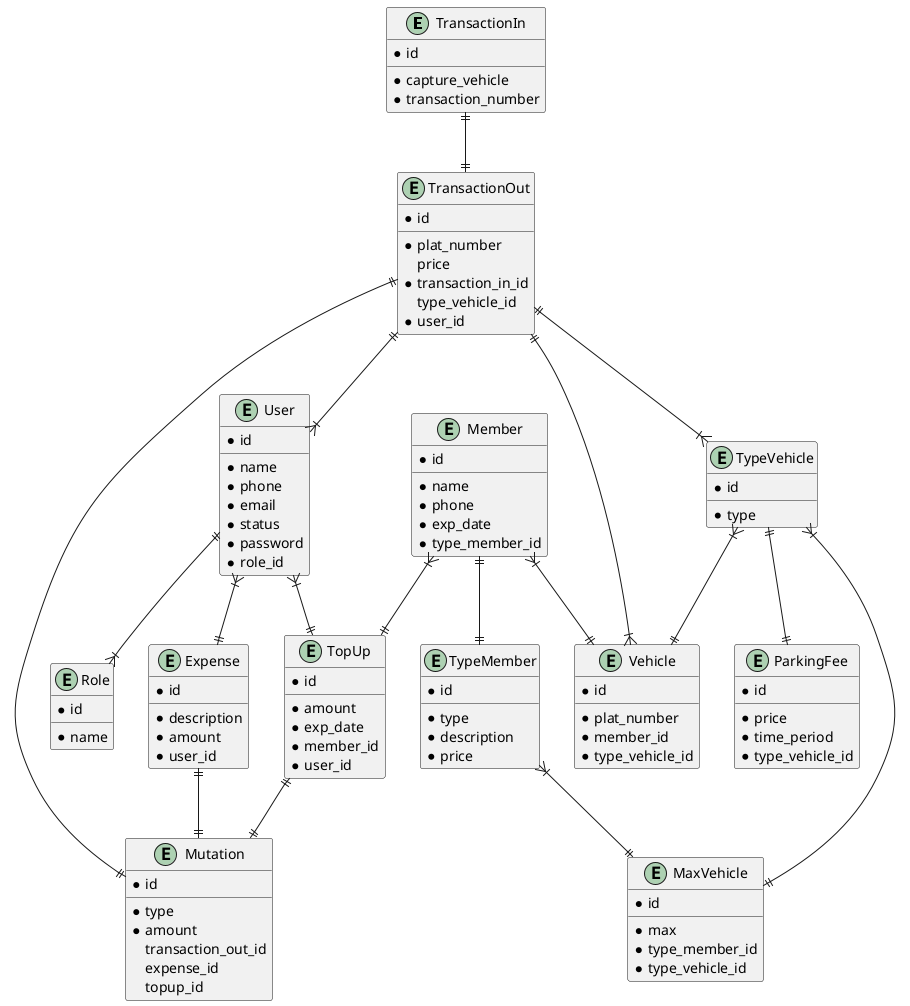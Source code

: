@startuml Database

entity TransactionIn {
  * id
  __
  * capture_vehicle
  * transaction_number
}

entity TransactionOut {
  * id
  __
  * plat_number
  price
  * transaction_in_id
  type_vehicle_id
  * user_id
}

entity User {
  * id
  __
  * name
  * phone
  * email
  * status
  * password
  * role_id
}

entity Role {
  * id
  __
  * name
}

entity TypeVehicle {
  * id
  __
  * type
}

entity ParkingFee {
  * id
  __
  * price
  * time_period
  * type_vehicle_id
}

entity Member {
  * id
  __
  * name
  * phone
  * exp_date
  * type_member_id
}

entity Vehicle {
  * id
  __
  * plat_number
  * member_id
  * type_vehicle_id
}

entity TypeMember {
  * id
  __
  * type
  * description
  * price
}

entity MaxVehicle {
  * id
  __
  * max
  * type_member_id
  * type_vehicle_id
}

entity TopUp {
  * id
  __
  * amount
  * exp_date
  * member_id
  * user_id
}

entity Expense {
  * id
  __
  * description
  * amount
  * user_id
}

entity Mutation {
  * id
  __
  * type
  * amount
  transaction_out_id
  expense_id
  topup_id
}

TransactionIn ||--|| TransactionOut
TransactionOut ||--|| Mutation
TransactionOut ||--|{ Vehicle
TransactionOut ||--|{ TypeVehicle
TransactionOut ||--|{ User
TypeVehicle ||--|| ParkingFee
TypeVehicle }|--|| Vehicle
TypeVehicle }|--|| MaxVehicle
User ||--|{ Role
User }|--|| TopUp
User }|--|| Expense
Member }|--|| TopUp
Member ||--|| TypeMember
Member }|--|| Vehicle
Expense ||--|| Mutation
TypeMember }|--|| MaxVehicle
TopUp ||--|| Mutation
